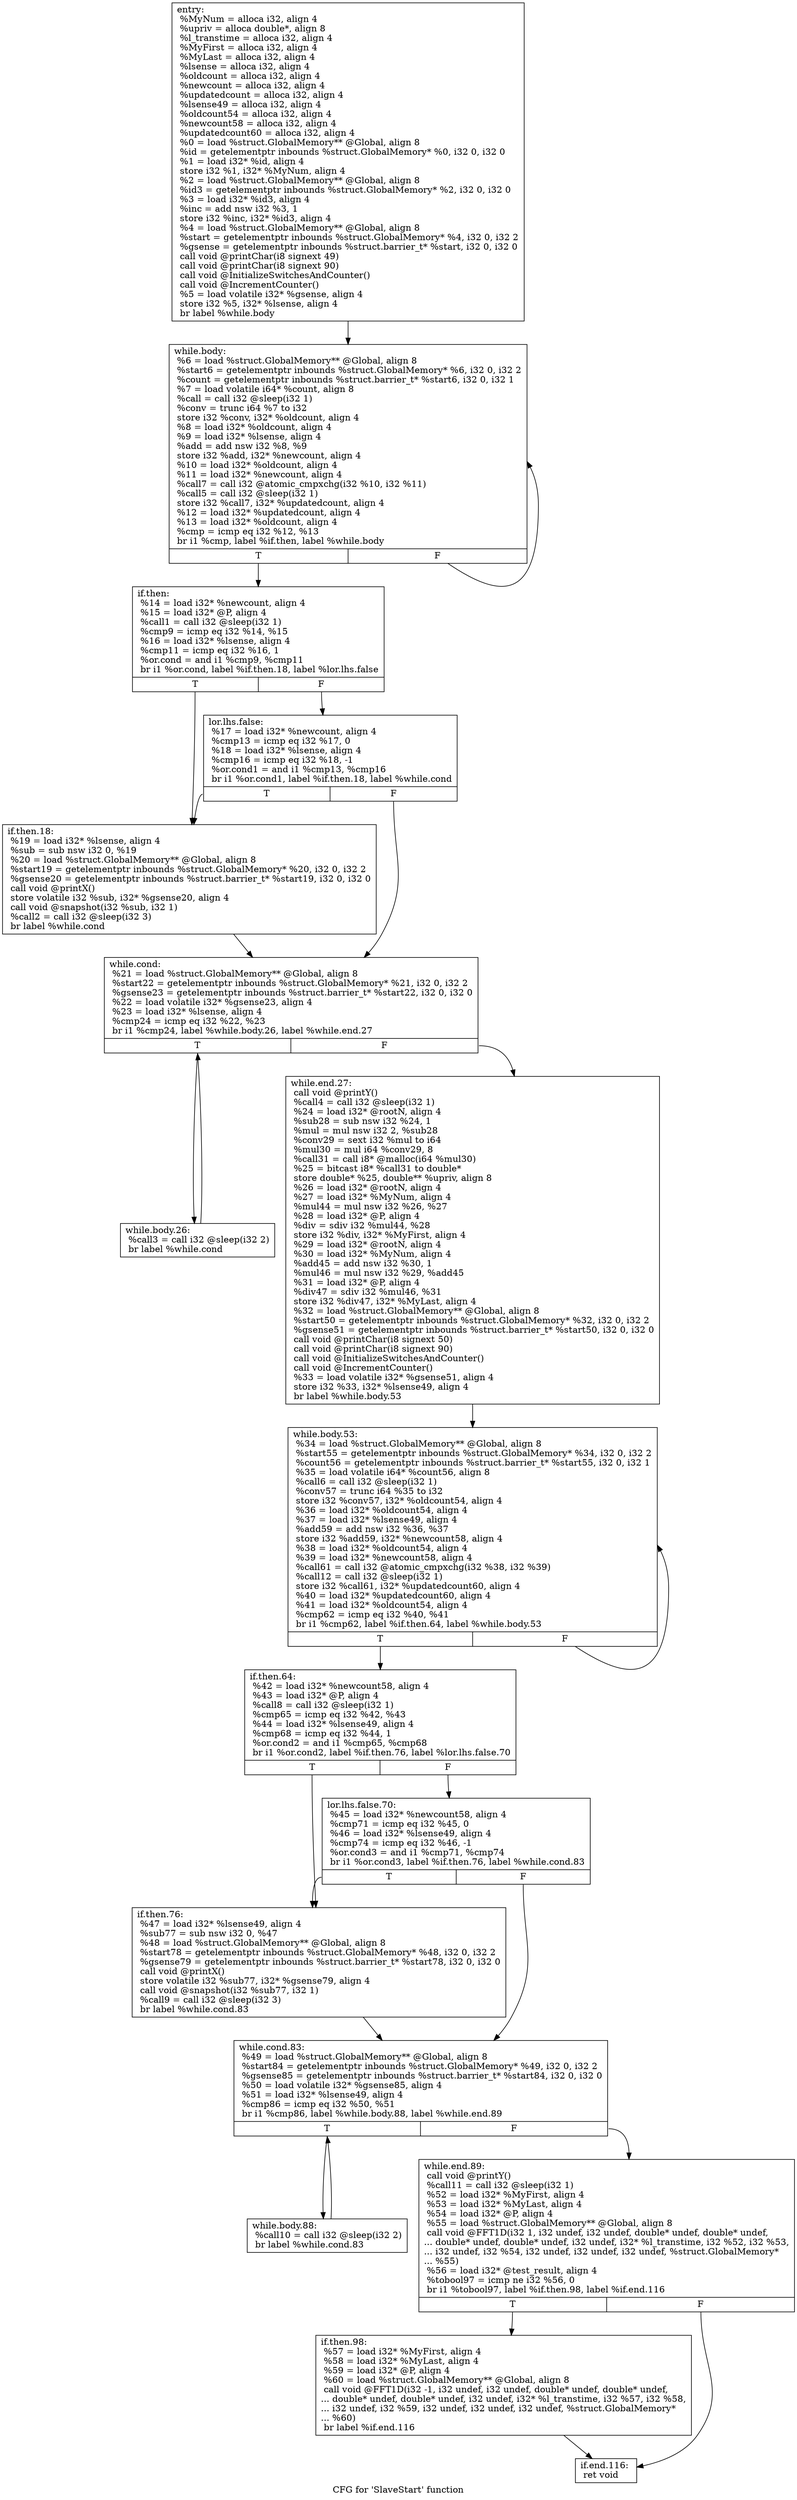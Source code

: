 digraph "CFG for 'SlaveStart' function" {
	label="CFG for 'SlaveStart' function";

	Node0x5408360 [shape=record,label="{entry:\l  %MyNum = alloca i32, align 4\l  %upriv = alloca double*, align 8\l  %l_transtime = alloca i32, align 4\l  %MyFirst = alloca i32, align 4\l  %MyLast = alloca i32, align 4\l  %lsense = alloca i32, align 4\l  %oldcount = alloca i32, align 4\l  %newcount = alloca i32, align 4\l  %updatedcount = alloca i32, align 4\l  %lsense49 = alloca i32, align 4\l  %oldcount54 = alloca i32, align 4\l  %newcount58 = alloca i32, align 4\l  %updatedcount60 = alloca i32, align 4\l  %0 = load %struct.GlobalMemory** @Global, align 8\l  %id = getelementptr inbounds %struct.GlobalMemory* %0, i32 0, i32 0\l  %1 = load i32* %id, align 4\l  store i32 %1, i32* %MyNum, align 4\l  %2 = load %struct.GlobalMemory** @Global, align 8\l  %id3 = getelementptr inbounds %struct.GlobalMemory* %2, i32 0, i32 0\l  %3 = load i32* %id3, align 4\l  %inc = add nsw i32 %3, 1\l  store i32 %inc, i32* %id3, align 4\l  %4 = load %struct.GlobalMemory** @Global, align 8\l  %start = getelementptr inbounds %struct.GlobalMemory* %4, i32 0, i32 2\l  %gsense = getelementptr inbounds %struct.barrier_t* %start, i32 0, i32 0\l  call void @printChar(i8 signext 49)\l  call void @printChar(i8 signext 90)\l  call void @InitializeSwitchesAndCounter()\l  call void @IncrementCounter()\l  %5 = load volatile i32* %gsense, align 4\l  store i32 %5, i32* %lsense, align 4\l  br label %while.body\l}"];
	Node0x5408360 -> Node0x54083b0;
	Node0x54083b0 [shape=record,label="{while.body:                                       \l  %6 = load %struct.GlobalMemory** @Global, align 8\l  %start6 = getelementptr inbounds %struct.GlobalMemory* %6, i32 0, i32 2\l  %count = getelementptr inbounds %struct.barrier_t* %start6, i32 0, i32 1\l  %7 = load volatile i64* %count, align 8\l  %call = call i32 @sleep(i32 1)\l  %conv = trunc i64 %7 to i32\l  store i32 %conv, i32* %oldcount, align 4\l  %8 = load i32* %oldcount, align 4\l  %9 = load i32* %lsense, align 4\l  %add = add nsw i32 %8, %9\l  store i32 %add, i32* %newcount, align 4\l  %10 = load i32* %oldcount, align 4\l  %11 = load i32* %newcount, align 4\l  %call7 = call i32 @atomic_cmpxchg(i32 %10, i32 %11)\l  %call5 = call i32 @sleep(i32 1)\l  store i32 %call7, i32* %updatedcount, align 4\l  %12 = load i32* %updatedcount, align 4\l  %13 = load i32* %oldcount, align 4\l  %cmp = icmp eq i32 %12, %13\l  br i1 %cmp, label %if.then, label %while.body\l|{<s0>T|<s1>F}}"];
	Node0x54083b0:s0 -> Node0x5408400;
	Node0x54083b0:s1 -> Node0x54083b0;
	Node0x5408400 [shape=record,label="{if.then:                                          \l  %14 = load i32* %newcount, align 4\l  %15 = load i32* @P, align 4\l  %call1 = call i32 @sleep(i32 1)\l  %cmp9 = icmp eq i32 %14, %15\l  %16 = load i32* %lsense, align 4\l  %cmp11 = icmp eq i32 %16, 1\l  %or.cond = and i1 %cmp9, %cmp11\l  br i1 %or.cond, label %if.then.18, label %lor.lhs.false\l|{<s0>T|<s1>F}}"];
	Node0x5408400:s0 -> Node0x54084a0;
	Node0x5408400:s1 -> Node0x5408450;
	Node0x5408450 [shape=record,label="{lor.lhs.false:                                    \l  %17 = load i32* %newcount, align 4\l  %cmp13 = icmp eq i32 %17, 0\l  %18 = load i32* %lsense, align 4\l  %cmp16 = icmp eq i32 %18, -1\l  %or.cond1 = and i1 %cmp13, %cmp16\l  br i1 %or.cond1, label %if.then.18, label %while.cond\l|{<s0>T|<s1>F}}"];
	Node0x5408450:s0 -> Node0x54084a0;
	Node0x5408450:s1 -> Node0x54084f0;
	Node0x54084a0 [shape=record,label="{if.then.18:                                       \l  %19 = load i32* %lsense, align 4\l  %sub = sub nsw i32 0, %19\l  %20 = load %struct.GlobalMemory** @Global, align 8\l  %start19 = getelementptr inbounds %struct.GlobalMemory* %20, i32 0, i32 2\l  %gsense20 = getelementptr inbounds %struct.barrier_t* %start19, i32 0, i32 0\l  call void @printX()\l  store volatile i32 %sub, i32* %gsense20, align 4\l  call void @snapshot(i32 %sub, i32 1)\l  %call2 = call i32 @sleep(i32 3)\l  br label %while.cond\l}"];
	Node0x54084a0 -> Node0x54084f0;
	Node0x54084f0 [shape=record,label="{while.cond:                                       \l  %21 = load %struct.GlobalMemory** @Global, align 8\l  %start22 = getelementptr inbounds %struct.GlobalMemory* %21, i32 0, i32 2\l  %gsense23 = getelementptr inbounds %struct.barrier_t* %start22, i32 0, i32 0\l  %22 = load volatile i32* %gsense23, align 4\l  %23 = load i32* %lsense, align 4\l  %cmp24 = icmp eq i32 %22, %23\l  br i1 %cmp24, label %while.body.26, label %while.end.27\l|{<s0>T|<s1>F}}"];
	Node0x54084f0:s0 -> Node0x5408540;
	Node0x54084f0:s1 -> Node0x5408590;
	Node0x5408540 [shape=record,label="{while.body.26:                                    \l  %call3 = call i32 @sleep(i32 2)\l  br label %while.cond\l}"];
	Node0x5408540 -> Node0x54084f0;
	Node0x5408590 [shape=record,label="{while.end.27:                                     \l  call void @printY()\l  %call4 = call i32 @sleep(i32 1)\l  %24 = load i32* @rootN, align 4\l  %sub28 = sub nsw i32 %24, 1\l  %mul = mul nsw i32 2, %sub28\l  %conv29 = sext i32 %mul to i64\l  %mul30 = mul i64 %conv29, 8\l  %call31 = call i8* @malloc(i64 %mul30)\l  %25 = bitcast i8* %call31 to double*\l  store double* %25, double** %upriv, align 8\l  %26 = load i32* @rootN, align 4\l  %27 = load i32* %MyNum, align 4\l  %mul44 = mul nsw i32 %26, %27\l  %28 = load i32* @P, align 4\l  %div = sdiv i32 %mul44, %28\l  store i32 %div, i32* %MyFirst, align 4\l  %29 = load i32* @rootN, align 4\l  %30 = load i32* %MyNum, align 4\l  %add45 = add nsw i32 %30, 1\l  %mul46 = mul nsw i32 %29, %add45\l  %31 = load i32* @P, align 4\l  %div47 = sdiv i32 %mul46, %31\l  store i32 %div47, i32* %MyLast, align 4\l  %32 = load %struct.GlobalMemory** @Global, align 8\l  %start50 = getelementptr inbounds %struct.GlobalMemory* %32, i32 0, i32 2\l  %gsense51 = getelementptr inbounds %struct.barrier_t* %start50, i32 0, i32 0\l  call void @printChar(i8 signext 50)\l  call void @printChar(i8 signext 90)\l  call void @InitializeSwitchesAndCounter()\l  call void @IncrementCounter()\l  %33 = load volatile i32* %gsense51, align 4\l  store i32 %33, i32* %lsense49, align 4\l  br label %while.body.53\l}"];
	Node0x5408590 -> Node0x54085e0;
	Node0x54085e0 [shape=record,label="{while.body.53:                                    \l  %34 = load %struct.GlobalMemory** @Global, align 8\l  %start55 = getelementptr inbounds %struct.GlobalMemory* %34, i32 0, i32 2\l  %count56 = getelementptr inbounds %struct.barrier_t* %start55, i32 0, i32 1\l  %35 = load volatile i64* %count56, align 8\l  %call6 = call i32 @sleep(i32 1)\l  %conv57 = trunc i64 %35 to i32\l  store i32 %conv57, i32* %oldcount54, align 4\l  %36 = load i32* %oldcount54, align 4\l  %37 = load i32* %lsense49, align 4\l  %add59 = add nsw i32 %36, %37\l  store i32 %add59, i32* %newcount58, align 4\l  %38 = load i32* %oldcount54, align 4\l  %39 = load i32* %newcount58, align 4\l  %call61 = call i32 @atomic_cmpxchg(i32 %38, i32 %39)\l  %call12 = call i32 @sleep(i32 1)\l  store i32 %call61, i32* %updatedcount60, align 4\l  %40 = load i32* %updatedcount60, align 4\l  %41 = load i32* %oldcount54, align 4\l  %cmp62 = icmp eq i32 %40, %41\l  br i1 %cmp62, label %if.then.64, label %while.body.53\l|{<s0>T|<s1>F}}"];
	Node0x54085e0:s0 -> Node0x5408630;
	Node0x54085e0:s1 -> Node0x54085e0;
	Node0x5408630 [shape=record,label="{if.then.64:                                       \l  %42 = load i32* %newcount58, align 4\l  %43 = load i32* @P, align 4\l  %call8 = call i32 @sleep(i32 1)\l  %cmp65 = icmp eq i32 %42, %43\l  %44 = load i32* %lsense49, align 4\l  %cmp68 = icmp eq i32 %44, 1\l  %or.cond2 = and i1 %cmp65, %cmp68\l  br i1 %or.cond2, label %if.then.76, label %lor.lhs.false.70\l|{<s0>T|<s1>F}}"];
	Node0x5408630:s0 -> Node0x54086d0;
	Node0x5408630:s1 -> Node0x5408680;
	Node0x5408680 [shape=record,label="{lor.lhs.false.70:                                 \l  %45 = load i32* %newcount58, align 4\l  %cmp71 = icmp eq i32 %45, 0\l  %46 = load i32* %lsense49, align 4\l  %cmp74 = icmp eq i32 %46, -1\l  %or.cond3 = and i1 %cmp71, %cmp74\l  br i1 %or.cond3, label %if.then.76, label %while.cond.83\l|{<s0>T|<s1>F}}"];
	Node0x5408680:s0 -> Node0x54086d0;
	Node0x5408680:s1 -> Node0x5408720;
	Node0x54086d0 [shape=record,label="{if.then.76:                                       \l  %47 = load i32* %lsense49, align 4\l  %sub77 = sub nsw i32 0, %47\l  %48 = load %struct.GlobalMemory** @Global, align 8\l  %start78 = getelementptr inbounds %struct.GlobalMemory* %48, i32 0, i32 2\l  %gsense79 = getelementptr inbounds %struct.barrier_t* %start78, i32 0, i32 0\l  call void @printX()\l  store volatile i32 %sub77, i32* %gsense79, align 4\l  call void @snapshot(i32 %sub77, i32 1)\l  %call9 = call i32 @sleep(i32 3)\l  br label %while.cond.83\l}"];
	Node0x54086d0 -> Node0x5408720;
	Node0x5408720 [shape=record,label="{while.cond.83:                                    \l  %49 = load %struct.GlobalMemory** @Global, align 8\l  %start84 = getelementptr inbounds %struct.GlobalMemory* %49, i32 0, i32 2\l  %gsense85 = getelementptr inbounds %struct.barrier_t* %start84, i32 0, i32 0\l  %50 = load volatile i32* %gsense85, align 4\l  %51 = load i32* %lsense49, align 4\l  %cmp86 = icmp eq i32 %50, %51\l  br i1 %cmp86, label %while.body.88, label %while.end.89\l|{<s0>T|<s1>F}}"];
	Node0x5408720:s0 -> Node0x5408770;
	Node0x5408720:s1 -> Node0x54087c0;
	Node0x5408770 [shape=record,label="{while.body.88:                                    \l  %call10 = call i32 @sleep(i32 2)\l  br label %while.cond.83\l}"];
	Node0x5408770 -> Node0x5408720;
	Node0x54087c0 [shape=record,label="{while.end.89:                                     \l  call void @printY()\l  %call11 = call i32 @sleep(i32 1)\l  %52 = load i32* %MyFirst, align 4\l  %53 = load i32* %MyLast, align 4\l  %54 = load i32* @P, align 4\l  %55 = load %struct.GlobalMemory** @Global, align 8\l  call void @FFT1D(i32 1, i32 undef, i32 undef, double* undef, double* undef,\l... double* undef, double* undef, i32 undef, i32* %l_transtime, i32 %52, i32 %53,\l... i32 undef, i32 %54, i32 undef, i32 undef, i32 undef, %struct.GlobalMemory*\l... %55)\l  %56 = load i32* @test_result, align 4\l  %tobool97 = icmp ne i32 %56, 0\l  br i1 %tobool97, label %if.then.98, label %if.end.116\l|{<s0>T|<s1>F}}"];
	Node0x54087c0:s0 -> Node0x5408810;
	Node0x54087c0:s1 -> Node0x5408860;
	Node0x5408810 [shape=record,label="{if.then.98:                                       \l  %57 = load i32* %MyFirst, align 4\l  %58 = load i32* %MyLast, align 4\l  %59 = load i32* @P, align 4\l  %60 = load %struct.GlobalMemory** @Global, align 8\l  call void @FFT1D(i32 -1, i32 undef, i32 undef, double* undef, double* undef,\l... double* undef, double* undef, i32 undef, i32* %l_transtime, i32 %57, i32 %58,\l... i32 undef, i32 %59, i32 undef, i32 undef, i32 undef, %struct.GlobalMemory*\l... %60)\l  br label %if.end.116\l}"];
	Node0x5408810 -> Node0x5408860;
	Node0x5408860 [shape=record,label="{if.end.116:                                       \l  ret void\l}"];
}
